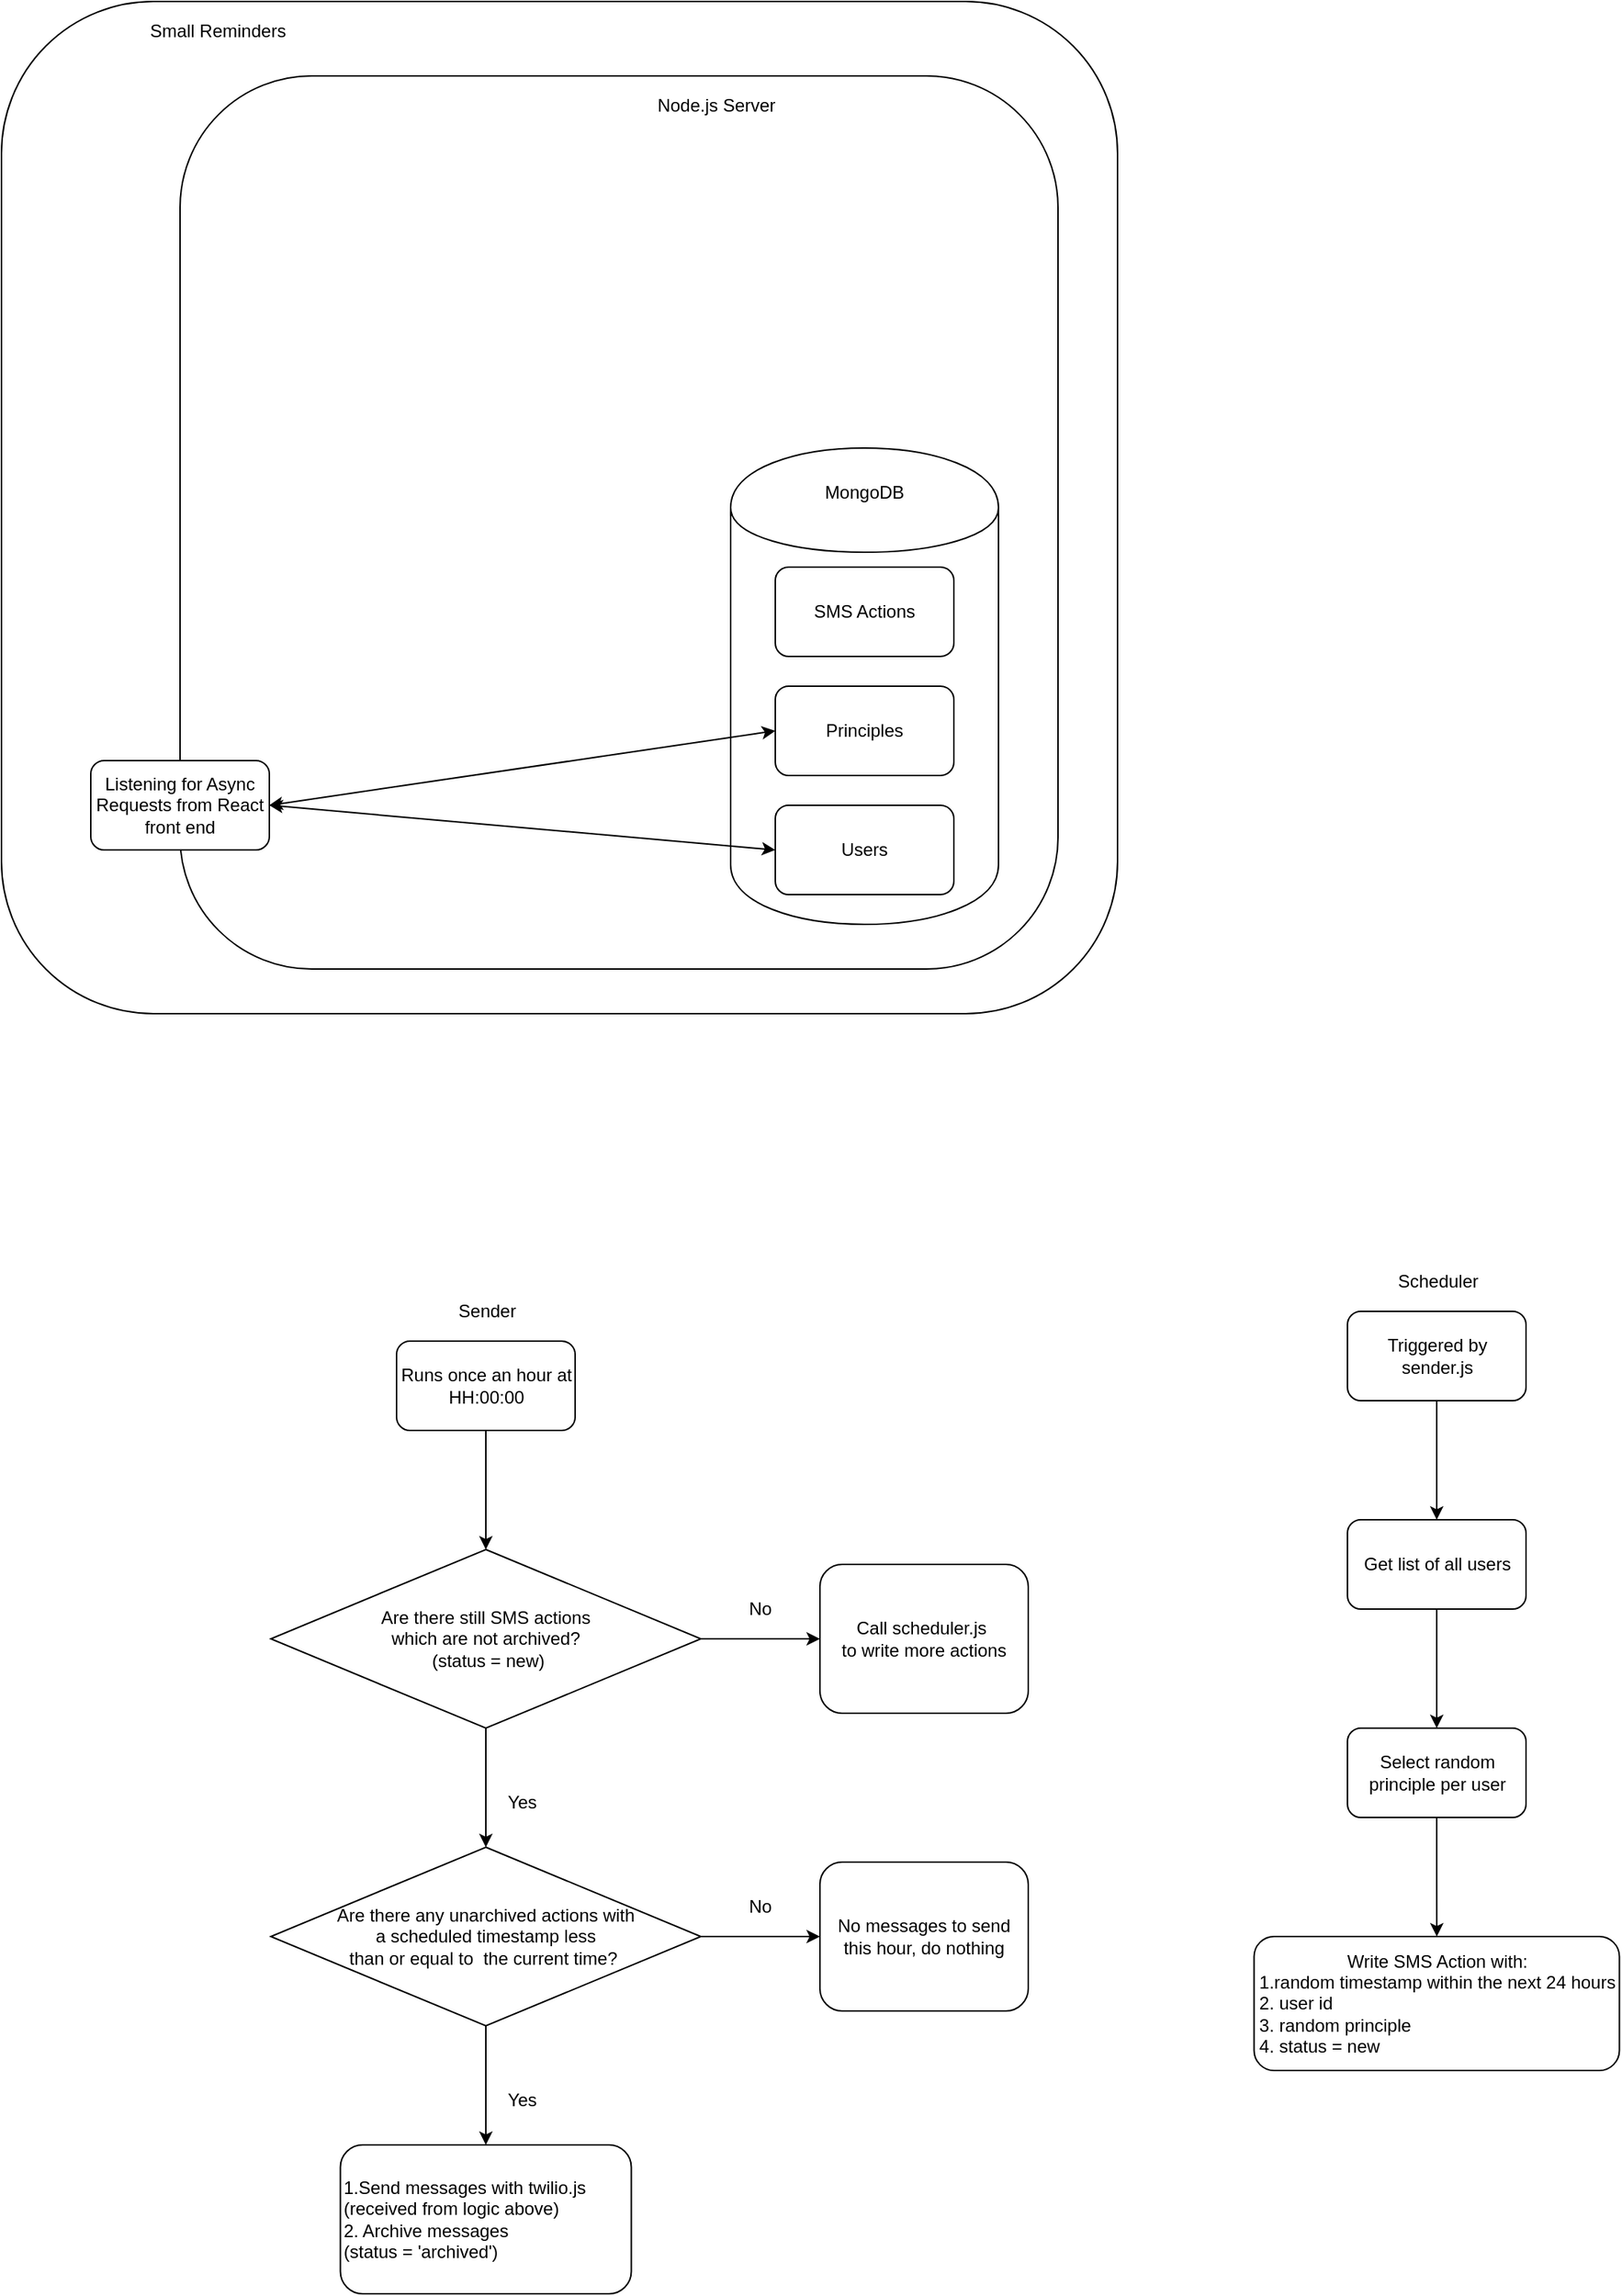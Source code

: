 <mxfile version="12.8.1" type="github"><diagram id="TYLhAUlxdKwH37srK9hv" name="Page-1"><mxGraphModel dx="1213" dy="622" grid="1" gridSize="10" guides="1" tooltips="1" connect="1" arrows="1" fold="1" page="1" pageScale="1" pageWidth="850" pageHeight="1100" math="0" shadow="0"><root><mxCell id="0"/><mxCell id="1" parent="0"/><mxCell id="4UCaoDUQJSo2i_oQC0H6-23" value="" style="group" vertex="1" connectable="0" parent="1"><mxGeometry x="110" y="70" width="750" height="680" as="geometry"/></mxCell><mxCell id="4UCaoDUQJSo2i_oQC0H6-1" value="" style="rounded=1;whiteSpace=wrap;html=1;" vertex="1" parent="4UCaoDUQJSo2i_oQC0H6-23"><mxGeometry width="750" height="680" as="geometry"/></mxCell><mxCell id="4UCaoDUQJSo2i_oQC0H6-2" value="Small Reminders" style="text;html=1;align=center;verticalAlign=middle;resizable=0;points=[];autosize=1;" vertex="1" parent="4UCaoDUQJSo2i_oQC0H6-23"><mxGeometry x="90" y="10" width="110" height="20" as="geometry"/></mxCell><mxCell id="4UCaoDUQJSo2i_oQC0H6-3" value="" style="rounded=1;whiteSpace=wrap;html=1;" vertex="1" parent="1"><mxGeometry x="230" y="120" width="590" height="600" as="geometry"/></mxCell><mxCell id="4UCaoDUQJSo2i_oQC0H6-4" value="Node.js Server" style="text;html=1;align=center;verticalAlign=middle;resizable=0;points=[];autosize=1;" vertex="1" parent="1"><mxGeometry x="540" y="130" width="100" height="20" as="geometry"/></mxCell><mxCell id="4UCaoDUQJSo2i_oQC0H6-5" value="" style="shape=cylinder;whiteSpace=wrap;html=1;boundedLbl=1;backgroundOutline=1;" vertex="1" parent="1"><mxGeometry x="600" y="370" width="180" height="320" as="geometry"/></mxCell><mxCell id="4UCaoDUQJSo2i_oQC0H6-7" value="Listening for Async Requests from React front end" style="rounded=1;whiteSpace=wrap;html=1;" vertex="1" parent="1"><mxGeometry x="170" y="580" width="120" height="60" as="geometry"/></mxCell><mxCell id="4UCaoDUQJSo2i_oQC0H6-10" value="MongoDB" style="text;html=1;strokeColor=none;fillColor=none;align=center;verticalAlign=middle;whiteSpace=wrap;rounded=0;" vertex="1" parent="1"><mxGeometry x="670" y="390" width="40" height="20" as="geometry"/></mxCell><mxCell id="4UCaoDUQJSo2i_oQC0H6-11" value="Users" style="rounded=1;whiteSpace=wrap;html=1;" vertex="1" parent="1"><mxGeometry x="630" y="610" width="120" height="60" as="geometry"/></mxCell><mxCell id="4UCaoDUQJSo2i_oQC0H6-12" value="Principles" style="rounded=1;whiteSpace=wrap;html=1;" vertex="1" parent="1"><mxGeometry x="630" y="530" width="120" height="60" as="geometry"/></mxCell><mxCell id="4UCaoDUQJSo2i_oQC0H6-13" value="SMS Actions" style="rounded=1;whiteSpace=wrap;html=1;" vertex="1" parent="1"><mxGeometry x="630" y="450" width="120" height="60" as="geometry"/></mxCell><mxCell id="4UCaoDUQJSo2i_oQC0H6-19" value="" style="endArrow=classic;startArrow=classic;html=1;exitX=1;exitY=0.5;exitDx=0;exitDy=0;entryX=0;entryY=0.5;entryDx=0;entryDy=0;" edge="1" parent="1" source="4UCaoDUQJSo2i_oQC0H6-7" target="4UCaoDUQJSo2i_oQC0H6-11"><mxGeometry width="50" height="50" relative="1" as="geometry"><mxPoint x="480" y="460" as="sourcePoint"/><mxPoint x="530" y="410" as="targetPoint"/></mxGeometry></mxCell><mxCell id="4UCaoDUQJSo2i_oQC0H6-20" value="" style="endArrow=classic;startArrow=classic;html=1;exitX=1;exitY=0.5;exitDx=0;exitDy=0;entryX=0;entryY=0.5;entryDx=0;entryDy=0;" edge="1" parent="1" source="4UCaoDUQJSo2i_oQC0H6-7" target="4UCaoDUQJSo2i_oQC0H6-12"><mxGeometry width="50" height="50" relative="1" as="geometry"><mxPoint x="410" y="260" as="sourcePoint"/><mxPoint x="630" y="300" as="targetPoint"/></mxGeometry></mxCell><mxCell id="4UCaoDUQJSo2i_oQC0H6-35" value="Sender" style="text;html=1;align=center;verticalAlign=middle;resizable=0;points=[];autosize=1;" vertex="1" parent="1"><mxGeometry x="410.5" y="940" width="50" height="20" as="geometry"/></mxCell><mxCell id="4UCaoDUQJSo2i_oQC0H6-36" value="" style="edgeStyle=orthogonalEdgeStyle;rounded=0;orthogonalLoop=1;jettySize=auto;html=1;entryX=0.5;entryY=0;entryDx=0;entryDy=0;" edge="1" parent="1" source="4UCaoDUQJSo2i_oQC0H6-37" target="4UCaoDUQJSo2i_oQC0H6-38"><mxGeometry relative="1" as="geometry"><mxPoint x="380" y="1110" as="targetPoint"/></mxGeometry></mxCell><mxCell id="4UCaoDUQJSo2i_oQC0H6-37" value="Runs once an hour at HH:00:00" style="rounded=1;whiteSpace=wrap;html=1;" vertex="1" parent="1"><mxGeometry x="375.5" y="970" width="120" height="60" as="geometry"/></mxCell><mxCell id="4UCaoDUQJSo2i_oQC0H6-40" value="" style="edgeStyle=orthogonalEdgeStyle;rounded=0;orthogonalLoop=1;jettySize=auto;html=1;" edge="1" parent="1" source="4UCaoDUQJSo2i_oQC0H6-38" target="4UCaoDUQJSo2i_oQC0H6-39"><mxGeometry relative="1" as="geometry"/></mxCell><mxCell id="4UCaoDUQJSo2i_oQC0H6-42" value="" style="edgeStyle=orthogonalEdgeStyle;rounded=0;orthogonalLoop=1;jettySize=auto;html=1;" edge="1" parent="1" source="4UCaoDUQJSo2i_oQC0H6-38"><mxGeometry relative="1" as="geometry"><mxPoint x="660" y="1170" as="targetPoint"/></mxGeometry></mxCell><mxCell id="4UCaoDUQJSo2i_oQC0H6-38" value="Are there still SMS actions &lt;br&gt;which are not archived?&lt;br&gt;&amp;nbsp;(status = new)" style="rhombus;whiteSpace=wrap;html=1;" vertex="1" parent="1"><mxGeometry x="291" y="1110" width="289" height="120" as="geometry"/></mxCell><mxCell id="4UCaoDUQJSo2i_oQC0H6-39" value="Are there any unarchived actions with&lt;br&gt;a scheduled timestamp less&lt;br&gt;than or equal to&amp;nbsp; the current time?&amp;nbsp;" style="rhombus;whiteSpace=wrap;html=1;" vertex="1" parent="1"><mxGeometry x="291" y="1310" width="289" height="120" as="geometry"/></mxCell><mxCell id="4UCaoDUQJSo2i_oQC0H6-43" value="No" style="text;html=1;strokeColor=none;fillColor=none;align=center;verticalAlign=middle;whiteSpace=wrap;rounded=0;" vertex="1" parent="1"><mxGeometry x="600" y="1140" width="40" height="20" as="geometry"/></mxCell><mxCell id="4UCaoDUQJSo2i_oQC0H6-44" value="Yes" style="text;html=1;strokeColor=none;fillColor=none;align=center;verticalAlign=middle;whiteSpace=wrap;rounded=0;" vertex="1" parent="1"><mxGeometry x="440" y="1270" width="40" height="20" as="geometry"/></mxCell><mxCell id="4UCaoDUQJSo2i_oQC0H6-46" value="" style="edgeStyle=orthogonalEdgeStyle;rounded=0;orthogonalLoop=1;jettySize=auto;html=1;" edge="1" parent="1"><mxGeometry relative="1" as="geometry"><mxPoint x="580" y="1370" as="sourcePoint"/><mxPoint x="660" y="1370" as="targetPoint"/></mxGeometry></mxCell><mxCell id="4UCaoDUQJSo2i_oQC0H6-47" value="No" style="text;html=1;strokeColor=none;fillColor=none;align=center;verticalAlign=middle;whiteSpace=wrap;rounded=0;" vertex="1" parent="1"><mxGeometry x="600" y="1340" width="40" height="20" as="geometry"/></mxCell><mxCell id="4UCaoDUQJSo2i_oQC0H6-48" value="" style="edgeStyle=orthogonalEdgeStyle;rounded=0;orthogonalLoop=1;jettySize=auto;html=1;" edge="1" parent="1"><mxGeometry relative="1" as="geometry"><mxPoint x="435.5" y="1430" as="sourcePoint"/><mxPoint x="435.5" y="1510" as="targetPoint"/></mxGeometry></mxCell><mxCell id="4UCaoDUQJSo2i_oQC0H6-49" value="Yes" style="text;html=1;strokeColor=none;fillColor=none;align=center;verticalAlign=middle;whiteSpace=wrap;rounded=0;" vertex="1" parent="1"><mxGeometry x="440" y="1470" width="40" height="20" as="geometry"/></mxCell><mxCell id="4UCaoDUQJSo2i_oQC0H6-52" value="Call scheduler.js&amp;nbsp;&lt;br&gt;to write more actions" style="rounded=1;whiteSpace=wrap;html=1;" vertex="1" parent="1"><mxGeometry x="660" y="1120" width="140" height="100" as="geometry"/></mxCell><mxCell id="4UCaoDUQJSo2i_oQC0H6-53" value="No messages to send this hour, do nothing" style="rounded=1;whiteSpace=wrap;html=1;" vertex="1" parent="1"><mxGeometry x="660" y="1320" width="140" height="100" as="geometry"/></mxCell><mxCell id="4UCaoDUQJSo2i_oQC0H6-54" value="1.Send messages with twilio.js&lt;br&gt;(received from logic above)&amp;nbsp;&lt;br&gt;2. Archive messages&amp;nbsp;&lt;br&gt;(status = 'archived')" style="rounded=1;whiteSpace=wrap;html=1;align=left;" vertex="1" parent="1"><mxGeometry x="337.75" y="1510" width="195.5" height="100" as="geometry"/></mxCell><mxCell id="4UCaoDUQJSo2i_oQC0H6-55" value="Scheduler" style="text;html=1;align=center;verticalAlign=middle;resizable=0;points=[];autosize=1;" vertex="1" parent="1"><mxGeometry x="1039.5" y="920" width="70" height="20" as="geometry"/></mxCell><mxCell id="4UCaoDUQJSo2i_oQC0H6-76" value="" style="edgeStyle=orthogonalEdgeStyle;rounded=0;orthogonalLoop=1;jettySize=auto;html=1;" edge="1" parent="1" source="4UCaoDUQJSo2i_oQC0H6-57" target="4UCaoDUQJSo2i_oQC0H6-75"><mxGeometry relative="1" as="geometry"/></mxCell><mxCell id="4UCaoDUQJSo2i_oQC0H6-57" value="Triggered by sender.js" style="rounded=1;whiteSpace=wrap;html=1;" vertex="1" parent="1"><mxGeometry x="1014.5" y="950" width="120" height="60" as="geometry"/></mxCell><mxCell id="4UCaoDUQJSo2i_oQC0H6-78" value="" style="edgeStyle=orthogonalEdgeStyle;rounded=0;orthogonalLoop=1;jettySize=auto;html=1;" edge="1" parent="1" source="4UCaoDUQJSo2i_oQC0H6-75" target="4UCaoDUQJSo2i_oQC0H6-77"><mxGeometry relative="1" as="geometry"/></mxCell><mxCell id="4UCaoDUQJSo2i_oQC0H6-75" value="Get list of all users" style="rounded=1;whiteSpace=wrap;html=1;" vertex="1" parent="1"><mxGeometry x="1014.5" y="1090" width="120" height="60" as="geometry"/></mxCell><mxCell id="4UCaoDUQJSo2i_oQC0H6-80" value="" style="edgeStyle=orthogonalEdgeStyle;rounded=0;orthogonalLoop=1;jettySize=auto;html=1;" edge="1" parent="1" source="4UCaoDUQJSo2i_oQC0H6-77" target="4UCaoDUQJSo2i_oQC0H6-79"><mxGeometry relative="1" as="geometry"/></mxCell><mxCell id="4UCaoDUQJSo2i_oQC0H6-77" value="Select random principle per user" style="rounded=1;whiteSpace=wrap;html=1;" vertex="1" parent="1"><mxGeometry x="1014.5" y="1230" width="120" height="60" as="geometry"/></mxCell><mxCell id="4UCaoDUQJSo2i_oQC0H6-79" value="Write SMS Action with:&lt;br&gt;&lt;div style=&quot;text-align: left&quot;&gt;&lt;span&gt;1.random timestamp within the next 24 hours&lt;/span&gt;&lt;/div&gt;&lt;div style=&quot;text-align: left&quot;&gt;&lt;span&gt;2. user id&lt;/span&gt;&lt;/div&gt;&lt;div style=&quot;text-align: left&quot;&gt;&lt;span&gt;3. random principle&lt;/span&gt;&lt;/div&gt;&lt;div style=&quot;text-align: left&quot;&gt;&lt;span&gt;4. status = new&lt;/span&gt;&lt;/div&gt;" style="rounded=1;whiteSpace=wrap;html=1;" vertex="1" parent="1"><mxGeometry x="951.75" y="1370" width="245.5" height="90" as="geometry"/></mxCell></root></mxGraphModel></diagram></mxfile>